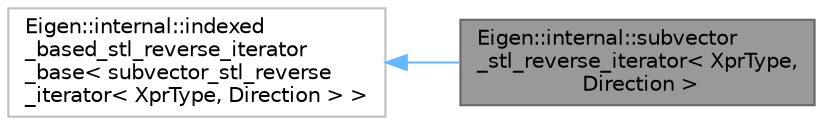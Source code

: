 digraph "Eigen::internal::subvector_stl_reverse_iterator&lt; XprType, Direction &gt;"
{
 // LATEX_PDF_SIZE
  bgcolor="transparent";
  edge [fontname=Helvetica,fontsize=10,labelfontname=Helvetica,labelfontsize=10];
  node [fontname=Helvetica,fontsize=10,shape=box,height=0.2,width=0.4];
  rankdir="LR";
  Node1 [id="Node000001",label="Eigen::internal::subvector\l_stl_reverse_iterator\< XprType,\l Direction \>",height=0.2,width=0.4,color="gray40", fillcolor="grey60", style="filled", fontcolor="black",tooltip=" "];
  Node2 -> Node1 [id="edge2_Node000001_Node000002",dir="back",color="steelblue1",style="solid",tooltip=" "];
  Node2 [id="Node000002",label="Eigen::internal::indexed\l_based_stl_reverse_iterator\l_base\< subvector_stl_reverse\l_iterator\< XprType, Direction \> \>",height=0.2,width=0.4,color="grey75", fillcolor="white", style="filled",URL="$classEigen_1_1internal_1_1indexed__based__stl__reverse__iterator__base.html",tooltip=" "];
}
